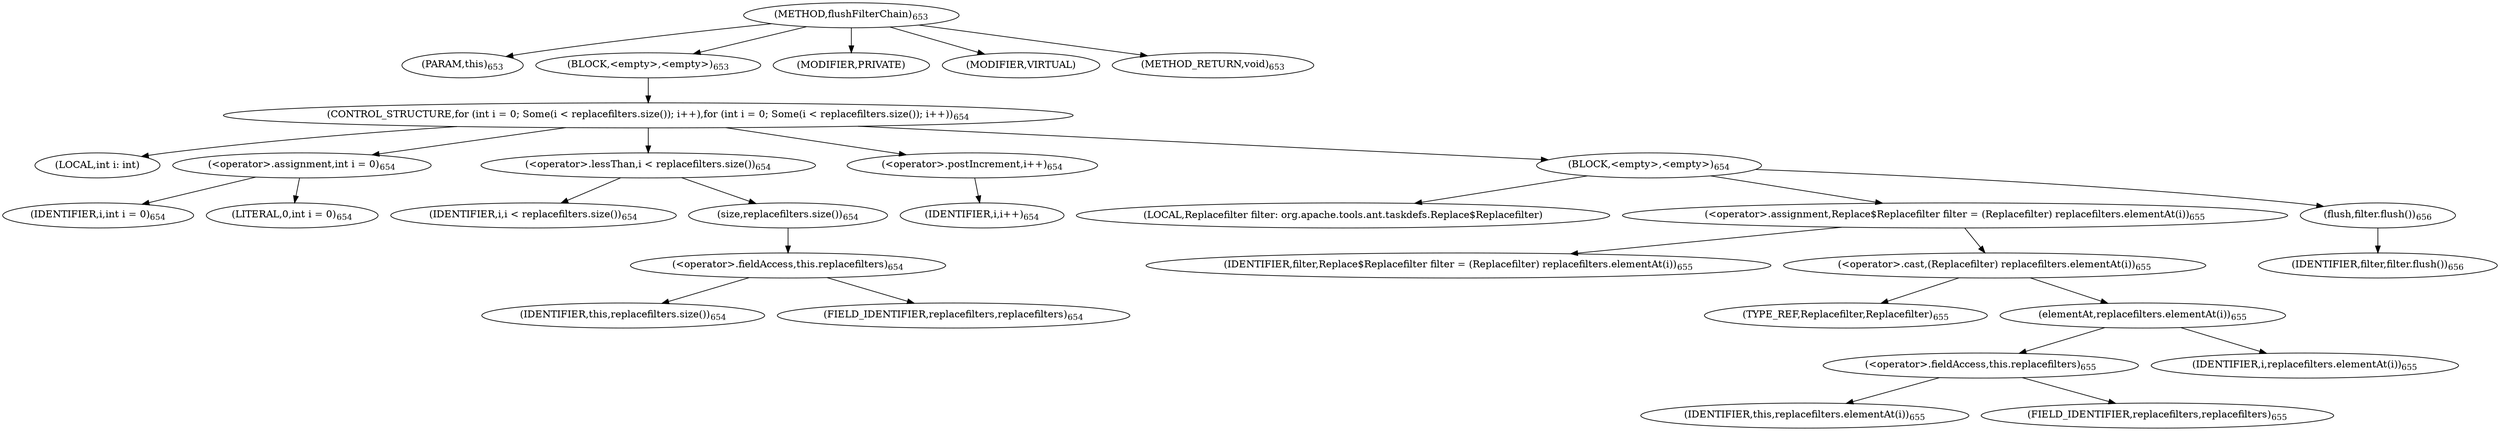 digraph "flushFilterChain" {  
"1644" [label = <(METHOD,flushFilterChain)<SUB>653</SUB>> ]
"1645" [label = <(PARAM,this)<SUB>653</SUB>> ]
"1646" [label = <(BLOCK,&lt;empty&gt;,&lt;empty&gt;)<SUB>653</SUB>> ]
"1647" [label = <(CONTROL_STRUCTURE,for (int i = 0; Some(i &lt; replacefilters.size()); i++),for (int i = 0; Some(i &lt; replacefilters.size()); i++))<SUB>654</SUB>> ]
"1648" [label = <(LOCAL,int i: int)> ]
"1649" [label = <(&lt;operator&gt;.assignment,int i = 0)<SUB>654</SUB>> ]
"1650" [label = <(IDENTIFIER,i,int i = 0)<SUB>654</SUB>> ]
"1651" [label = <(LITERAL,0,int i = 0)<SUB>654</SUB>> ]
"1652" [label = <(&lt;operator&gt;.lessThan,i &lt; replacefilters.size())<SUB>654</SUB>> ]
"1653" [label = <(IDENTIFIER,i,i &lt; replacefilters.size())<SUB>654</SUB>> ]
"1654" [label = <(size,replacefilters.size())<SUB>654</SUB>> ]
"1655" [label = <(&lt;operator&gt;.fieldAccess,this.replacefilters)<SUB>654</SUB>> ]
"1656" [label = <(IDENTIFIER,this,replacefilters.size())<SUB>654</SUB>> ]
"1657" [label = <(FIELD_IDENTIFIER,replacefilters,replacefilters)<SUB>654</SUB>> ]
"1658" [label = <(&lt;operator&gt;.postIncrement,i++)<SUB>654</SUB>> ]
"1659" [label = <(IDENTIFIER,i,i++)<SUB>654</SUB>> ]
"1660" [label = <(BLOCK,&lt;empty&gt;,&lt;empty&gt;)<SUB>654</SUB>> ]
"1661" [label = <(LOCAL,Replacefilter filter: org.apache.tools.ant.taskdefs.Replace$Replacefilter)> ]
"1662" [label = <(&lt;operator&gt;.assignment,Replace$Replacefilter filter = (Replacefilter) replacefilters.elementAt(i))<SUB>655</SUB>> ]
"1663" [label = <(IDENTIFIER,filter,Replace$Replacefilter filter = (Replacefilter) replacefilters.elementAt(i))<SUB>655</SUB>> ]
"1664" [label = <(&lt;operator&gt;.cast,(Replacefilter) replacefilters.elementAt(i))<SUB>655</SUB>> ]
"1665" [label = <(TYPE_REF,Replacefilter,Replacefilter)<SUB>655</SUB>> ]
"1666" [label = <(elementAt,replacefilters.elementAt(i))<SUB>655</SUB>> ]
"1667" [label = <(&lt;operator&gt;.fieldAccess,this.replacefilters)<SUB>655</SUB>> ]
"1668" [label = <(IDENTIFIER,this,replacefilters.elementAt(i))<SUB>655</SUB>> ]
"1669" [label = <(FIELD_IDENTIFIER,replacefilters,replacefilters)<SUB>655</SUB>> ]
"1670" [label = <(IDENTIFIER,i,replacefilters.elementAt(i))<SUB>655</SUB>> ]
"1671" [label = <(flush,filter.flush())<SUB>656</SUB>> ]
"1672" [label = <(IDENTIFIER,filter,filter.flush())<SUB>656</SUB>> ]
"1673" [label = <(MODIFIER,PRIVATE)> ]
"1674" [label = <(MODIFIER,VIRTUAL)> ]
"1675" [label = <(METHOD_RETURN,void)<SUB>653</SUB>> ]
  "1644" -> "1645" 
  "1644" -> "1646" 
  "1644" -> "1673" 
  "1644" -> "1674" 
  "1644" -> "1675" 
  "1646" -> "1647" 
  "1647" -> "1648" 
  "1647" -> "1649" 
  "1647" -> "1652" 
  "1647" -> "1658" 
  "1647" -> "1660" 
  "1649" -> "1650" 
  "1649" -> "1651" 
  "1652" -> "1653" 
  "1652" -> "1654" 
  "1654" -> "1655" 
  "1655" -> "1656" 
  "1655" -> "1657" 
  "1658" -> "1659" 
  "1660" -> "1661" 
  "1660" -> "1662" 
  "1660" -> "1671" 
  "1662" -> "1663" 
  "1662" -> "1664" 
  "1664" -> "1665" 
  "1664" -> "1666" 
  "1666" -> "1667" 
  "1666" -> "1670" 
  "1667" -> "1668" 
  "1667" -> "1669" 
  "1671" -> "1672" 
}
